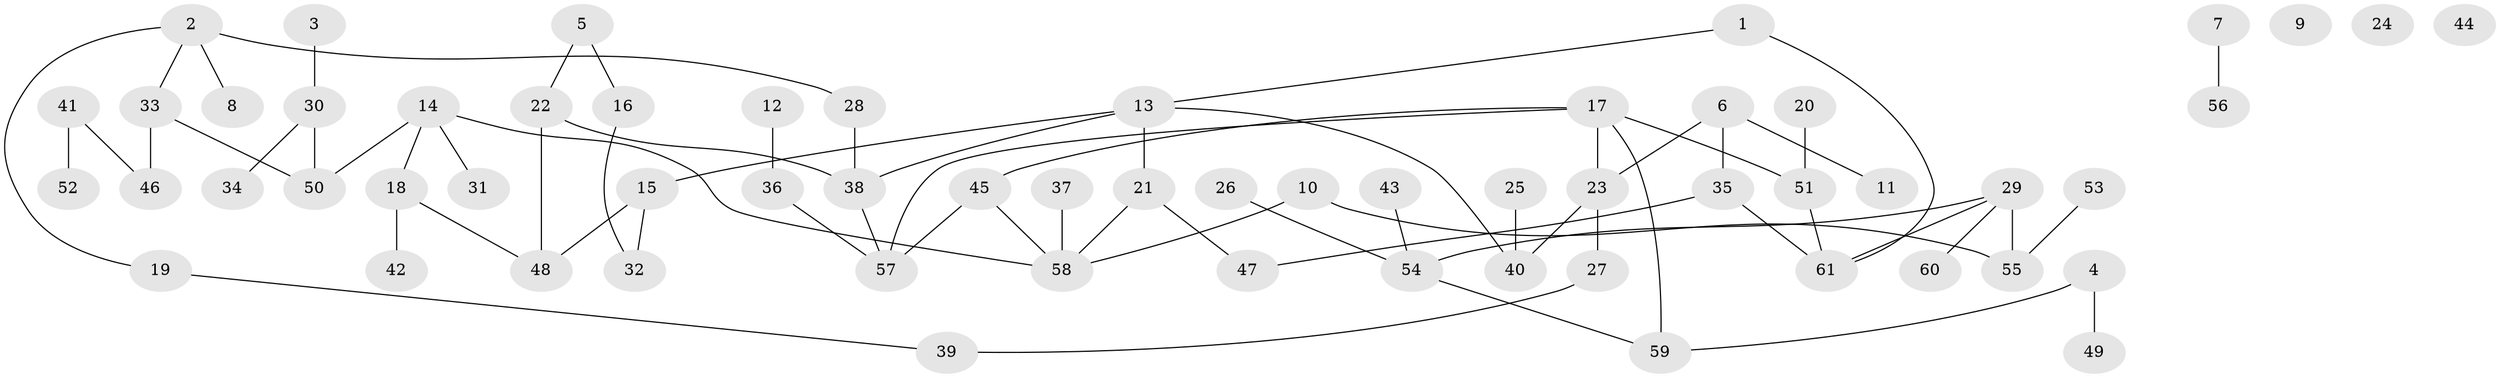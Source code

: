 // coarse degree distribution, {3: 0.23529411764705882, 4: 0.17647058823529413, 2: 0.23529411764705882, 5: 0.058823529411764705, 1: 0.17647058823529413, 6: 0.058823529411764705, 8: 0.058823529411764705}
// Generated by graph-tools (version 1.1) at 2025/35/03/04/25 23:35:53]
// undirected, 61 vertices, 69 edges
graph export_dot {
  node [color=gray90,style=filled];
  1;
  2;
  3;
  4;
  5;
  6;
  7;
  8;
  9;
  10;
  11;
  12;
  13;
  14;
  15;
  16;
  17;
  18;
  19;
  20;
  21;
  22;
  23;
  24;
  25;
  26;
  27;
  28;
  29;
  30;
  31;
  32;
  33;
  34;
  35;
  36;
  37;
  38;
  39;
  40;
  41;
  42;
  43;
  44;
  45;
  46;
  47;
  48;
  49;
  50;
  51;
  52;
  53;
  54;
  55;
  56;
  57;
  58;
  59;
  60;
  61;
  1 -- 13;
  1 -- 61;
  2 -- 8;
  2 -- 19;
  2 -- 28;
  2 -- 33;
  3 -- 30;
  4 -- 49;
  4 -- 59;
  5 -- 16;
  5 -- 22;
  6 -- 11;
  6 -- 23;
  6 -- 35;
  7 -- 56;
  10 -- 55;
  10 -- 58;
  12 -- 36;
  13 -- 15;
  13 -- 21;
  13 -- 38;
  13 -- 40;
  14 -- 18;
  14 -- 31;
  14 -- 50;
  14 -- 58;
  15 -- 32;
  15 -- 48;
  16 -- 32;
  17 -- 23;
  17 -- 45;
  17 -- 51;
  17 -- 57;
  17 -- 59;
  18 -- 42;
  18 -- 48;
  19 -- 39;
  20 -- 51;
  21 -- 47;
  21 -- 58;
  22 -- 38;
  22 -- 48;
  23 -- 27;
  23 -- 40;
  25 -- 40;
  26 -- 54;
  27 -- 39;
  28 -- 38;
  29 -- 54;
  29 -- 55;
  29 -- 60;
  29 -- 61;
  30 -- 34;
  30 -- 50;
  33 -- 46;
  33 -- 50;
  35 -- 47;
  35 -- 61;
  36 -- 57;
  37 -- 58;
  38 -- 57;
  41 -- 46;
  41 -- 52;
  43 -- 54;
  45 -- 57;
  45 -- 58;
  51 -- 61;
  53 -- 55;
  54 -- 59;
}
